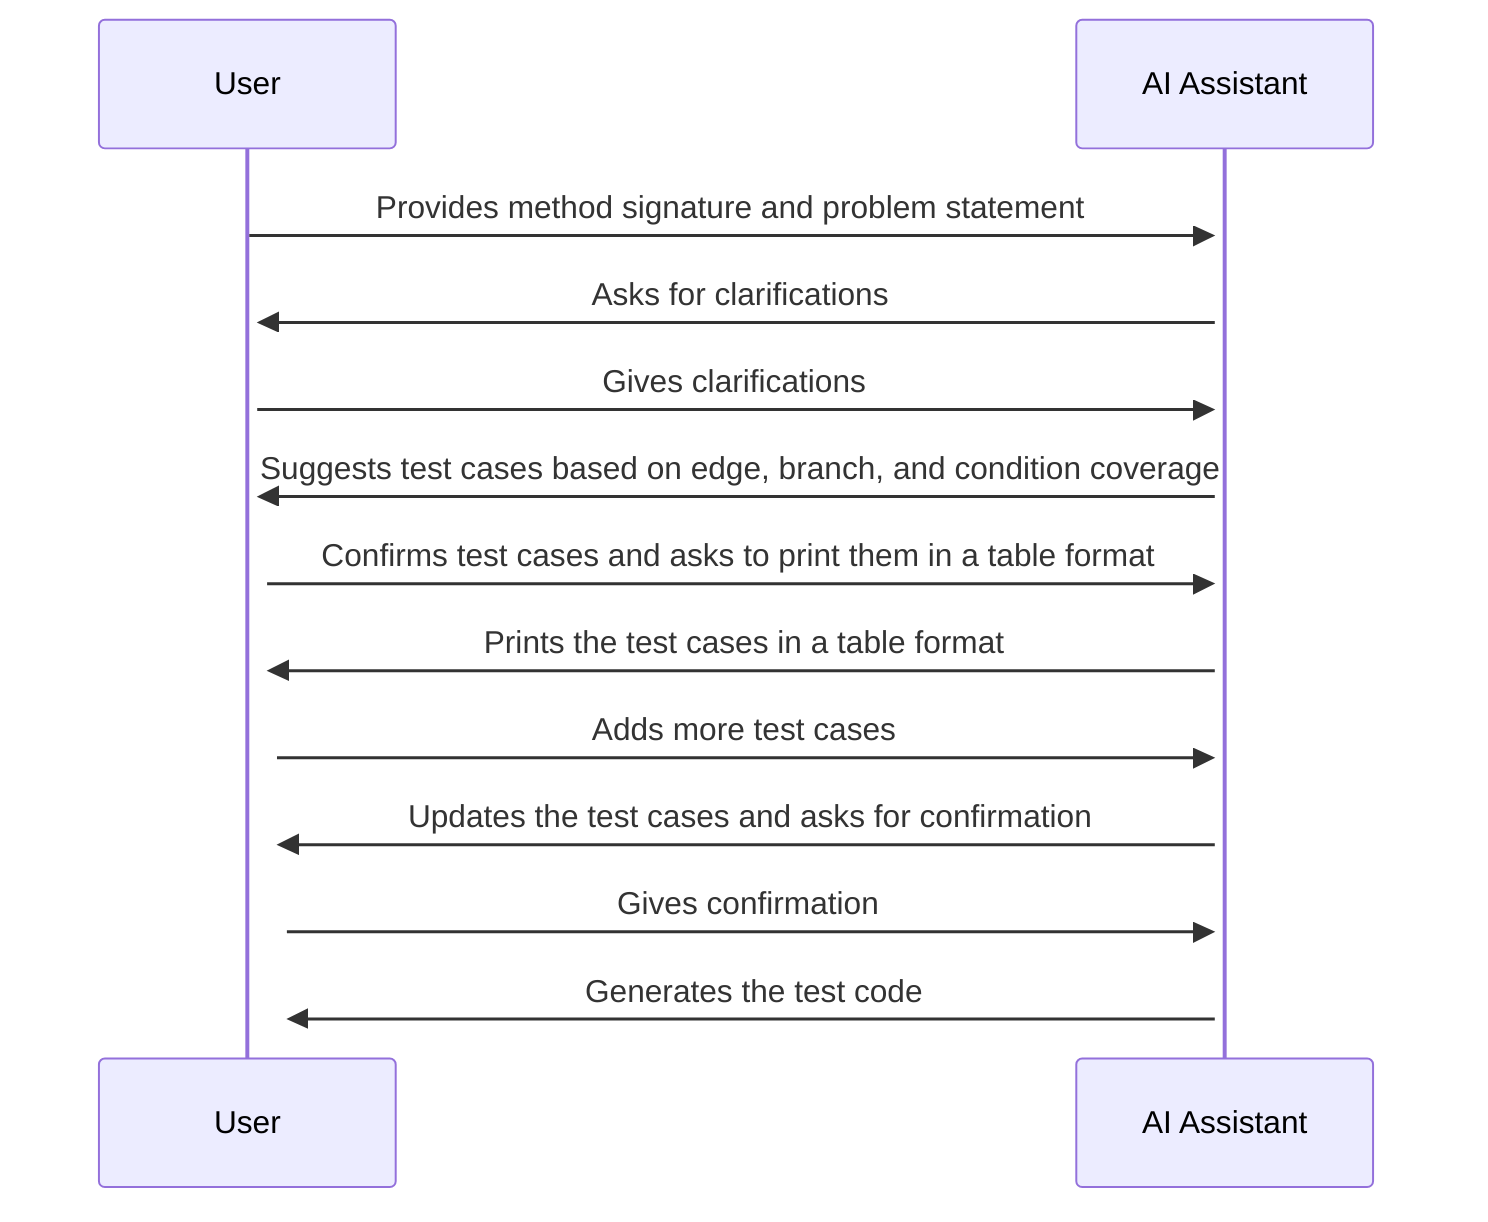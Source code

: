 sequenceDiagram
    User->>+AI Assistant: Provides method signature and problem statement
    AI Assistant->>+User: Asks for clarifications
    User->>+AI Assistant: Gives clarifications
    AI Assistant->>+User: Suggests test cases based on edge, branch, and condition coverage
    User->>+AI Assistant: Confirms test cases and asks to print them in a table format
    AI Assistant->>+User: Prints the test cases in a table format
    User->>+AI Assistant: Adds more test cases
    AI Assistant->>+User: Updates the test cases and asks for confirmation
    User->>+AI Assistant: Gives confirmation
    AI Assistant->>+User: Generates the test code